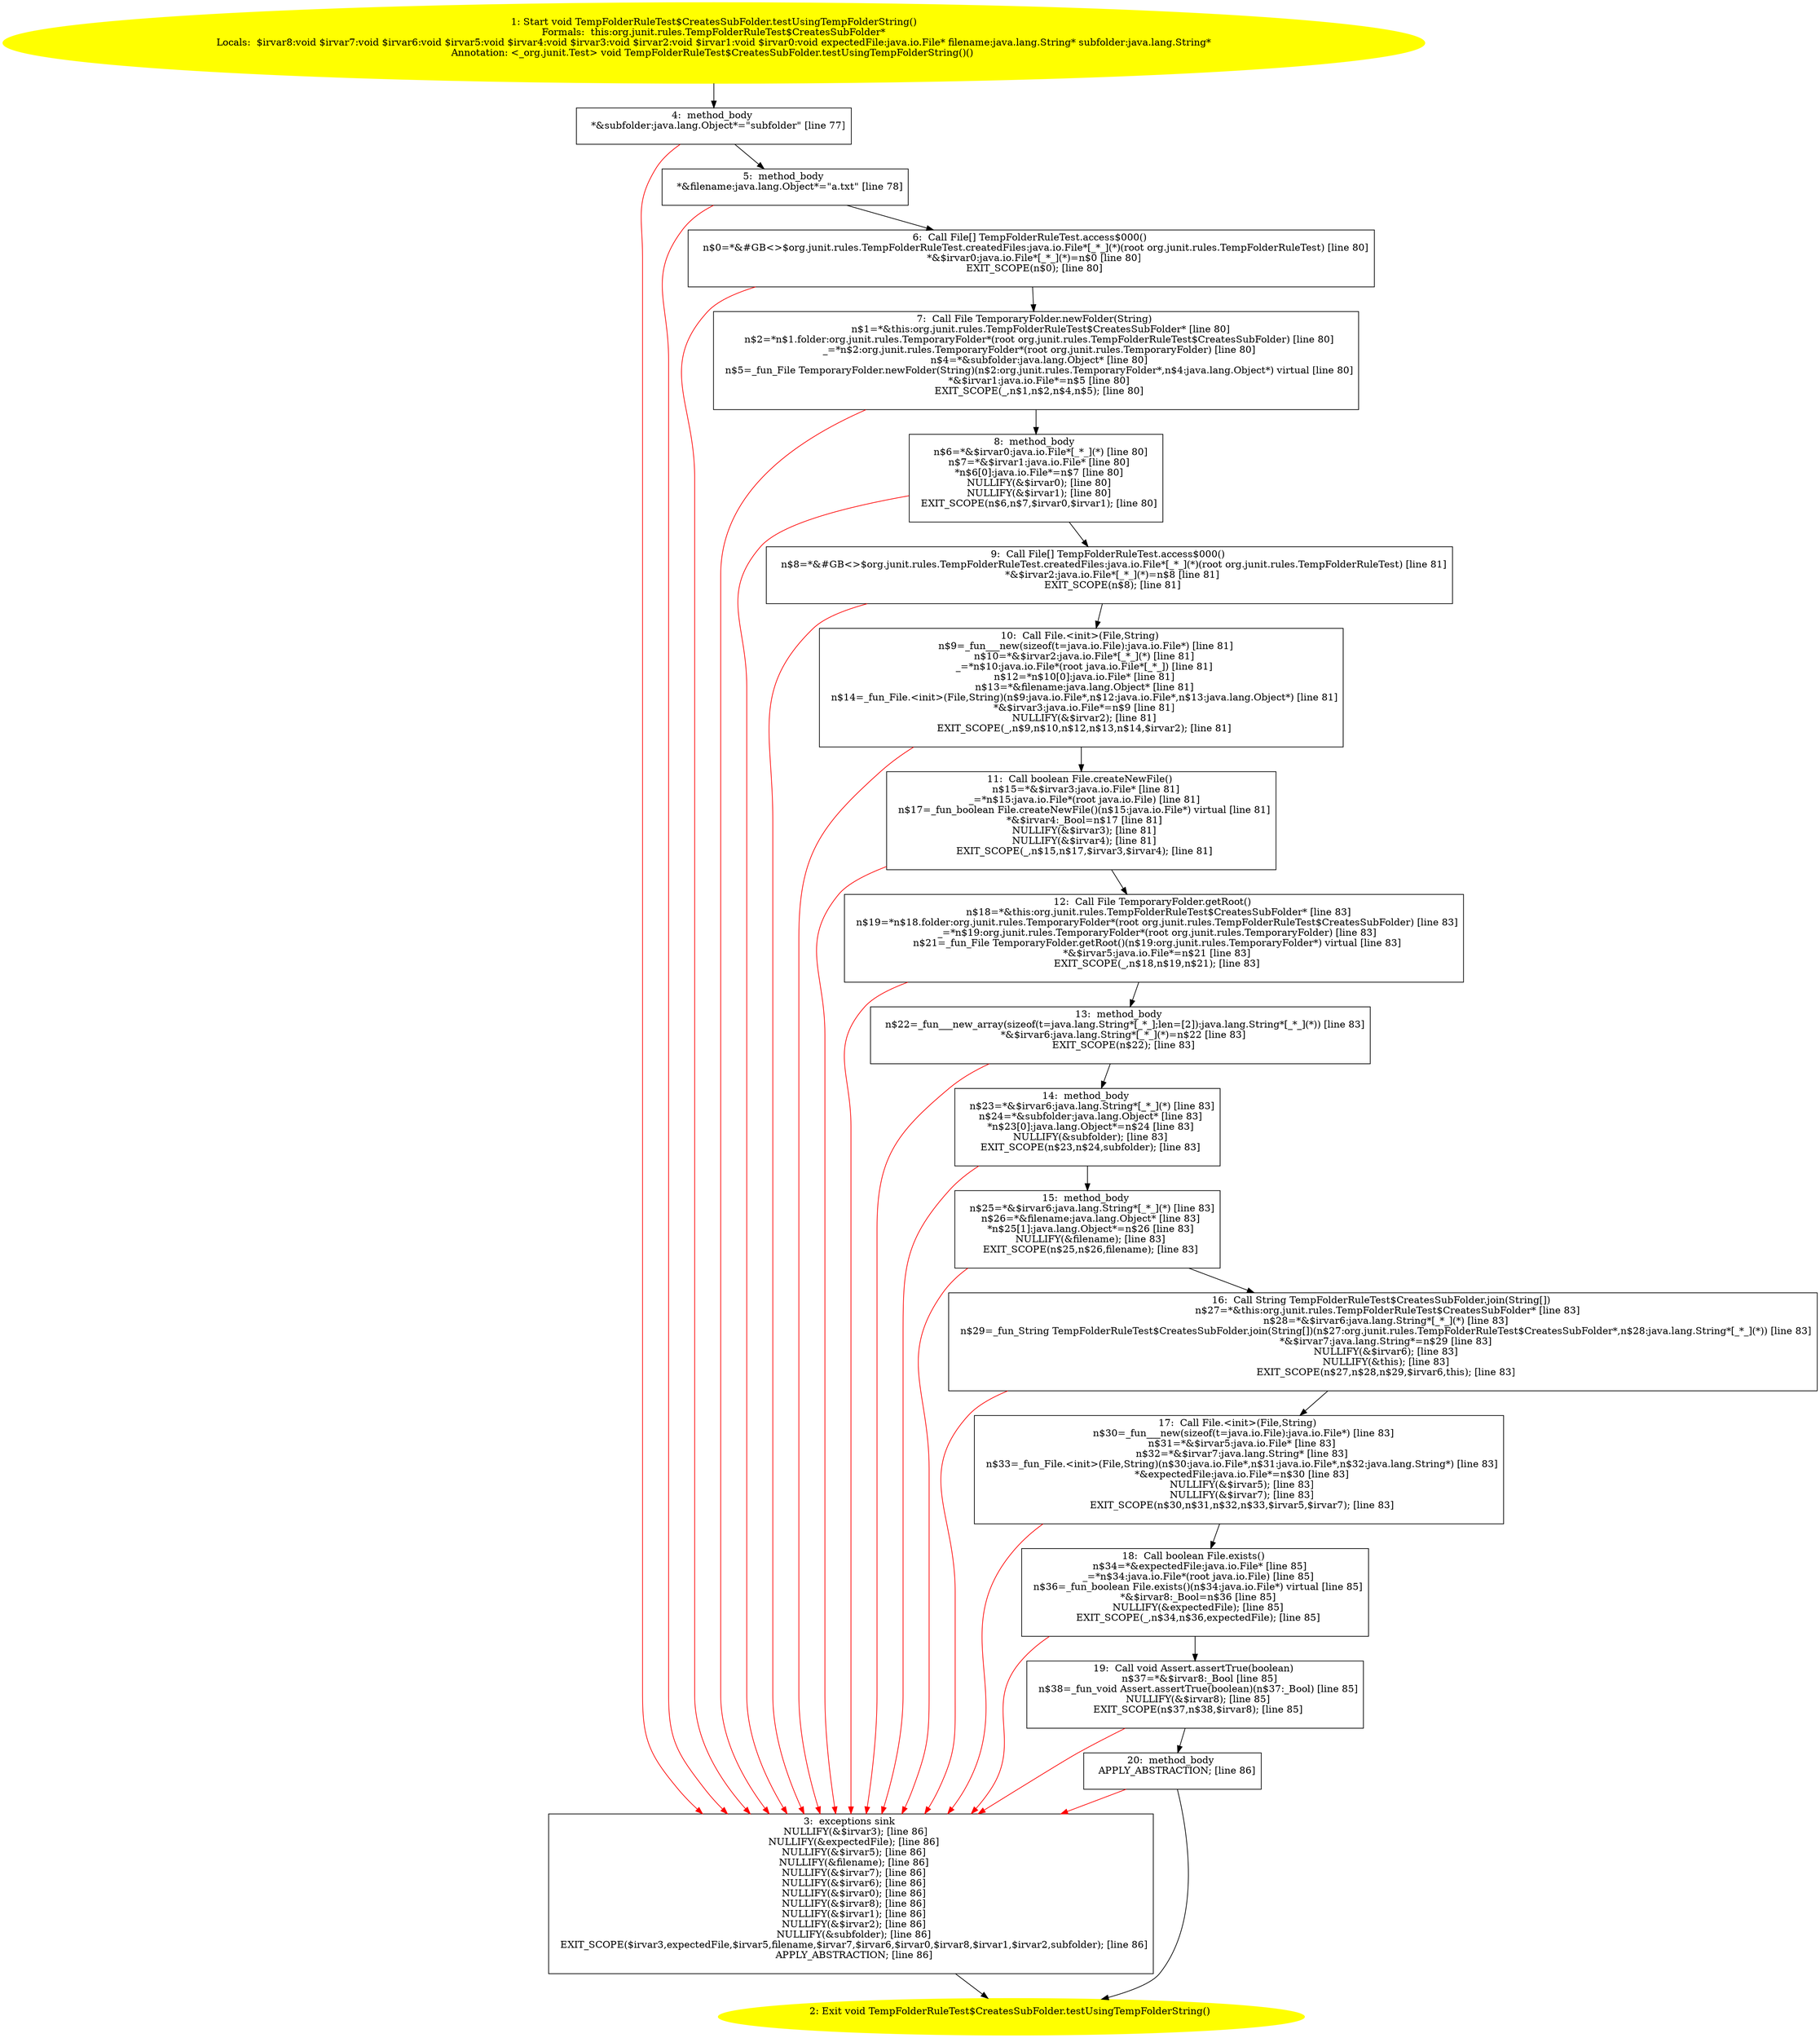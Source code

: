 /* @generated */
digraph cfg {
"org.junit.rules.TempFolderRuleTest$CreatesSubFolder.testUsingTempFolderString():void.5dfdf8af6e761fcc271ae218744d25b3_1" [label="1: Start void TempFolderRuleTest$CreatesSubFolder.testUsingTempFolderString()\nFormals:  this:org.junit.rules.TempFolderRuleTest$CreatesSubFolder*\nLocals:  $irvar8:void $irvar7:void $irvar6:void $irvar5:void $irvar4:void $irvar3:void $irvar2:void $irvar1:void $irvar0:void expectedFile:java.io.File* filename:java.lang.String* subfolder:java.lang.String*\nAnnotation: <_org.junit.Test> void TempFolderRuleTest$CreatesSubFolder.testUsingTempFolderString()() \n  " color=yellow style=filled]
	

	 "org.junit.rules.TempFolderRuleTest$CreatesSubFolder.testUsingTempFolderString():void.5dfdf8af6e761fcc271ae218744d25b3_1" -> "org.junit.rules.TempFolderRuleTest$CreatesSubFolder.testUsingTempFolderString():void.5dfdf8af6e761fcc271ae218744d25b3_4" ;
"org.junit.rules.TempFolderRuleTest$CreatesSubFolder.testUsingTempFolderString():void.5dfdf8af6e761fcc271ae218744d25b3_2" [label="2: Exit void TempFolderRuleTest$CreatesSubFolder.testUsingTempFolderString() \n  " color=yellow style=filled]
	

"org.junit.rules.TempFolderRuleTest$CreatesSubFolder.testUsingTempFolderString():void.5dfdf8af6e761fcc271ae218744d25b3_3" [label="3:  exceptions sink \n   NULLIFY(&$irvar3); [line 86]\n  NULLIFY(&expectedFile); [line 86]\n  NULLIFY(&$irvar5); [line 86]\n  NULLIFY(&filename); [line 86]\n  NULLIFY(&$irvar7); [line 86]\n  NULLIFY(&$irvar6); [line 86]\n  NULLIFY(&$irvar0); [line 86]\n  NULLIFY(&$irvar8); [line 86]\n  NULLIFY(&$irvar1); [line 86]\n  NULLIFY(&$irvar2); [line 86]\n  NULLIFY(&subfolder); [line 86]\n  EXIT_SCOPE($irvar3,expectedFile,$irvar5,filename,$irvar7,$irvar6,$irvar0,$irvar8,$irvar1,$irvar2,subfolder); [line 86]\n  APPLY_ABSTRACTION; [line 86]\n " shape="box"]
	

	 "org.junit.rules.TempFolderRuleTest$CreatesSubFolder.testUsingTempFolderString():void.5dfdf8af6e761fcc271ae218744d25b3_3" -> "org.junit.rules.TempFolderRuleTest$CreatesSubFolder.testUsingTempFolderString():void.5dfdf8af6e761fcc271ae218744d25b3_2" ;
"org.junit.rules.TempFolderRuleTest$CreatesSubFolder.testUsingTempFolderString():void.5dfdf8af6e761fcc271ae218744d25b3_4" [label="4:  method_body \n   *&subfolder:java.lang.Object*=\"subfolder\" [line 77]\n " shape="box"]
	

	 "org.junit.rules.TempFolderRuleTest$CreatesSubFolder.testUsingTempFolderString():void.5dfdf8af6e761fcc271ae218744d25b3_4" -> "org.junit.rules.TempFolderRuleTest$CreatesSubFolder.testUsingTempFolderString():void.5dfdf8af6e761fcc271ae218744d25b3_5" ;
	 "org.junit.rules.TempFolderRuleTest$CreatesSubFolder.testUsingTempFolderString():void.5dfdf8af6e761fcc271ae218744d25b3_4" -> "org.junit.rules.TempFolderRuleTest$CreatesSubFolder.testUsingTempFolderString():void.5dfdf8af6e761fcc271ae218744d25b3_3" [color="red" ];
"org.junit.rules.TempFolderRuleTest$CreatesSubFolder.testUsingTempFolderString():void.5dfdf8af6e761fcc271ae218744d25b3_5" [label="5:  method_body \n   *&filename:java.lang.Object*=\"a.txt\" [line 78]\n " shape="box"]
	

	 "org.junit.rules.TempFolderRuleTest$CreatesSubFolder.testUsingTempFolderString():void.5dfdf8af6e761fcc271ae218744d25b3_5" -> "org.junit.rules.TempFolderRuleTest$CreatesSubFolder.testUsingTempFolderString():void.5dfdf8af6e761fcc271ae218744d25b3_6" ;
	 "org.junit.rules.TempFolderRuleTest$CreatesSubFolder.testUsingTempFolderString():void.5dfdf8af6e761fcc271ae218744d25b3_5" -> "org.junit.rules.TempFolderRuleTest$CreatesSubFolder.testUsingTempFolderString():void.5dfdf8af6e761fcc271ae218744d25b3_3" [color="red" ];
"org.junit.rules.TempFolderRuleTest$CreatesSubFolder.testUsingTempFolderString():void.5dfdf8af6e761fcc271ae218744d25b3_6" [label="6:  Call File[] TempFolderRuleTest.access$000() \n   n$0=*&#GB<>$org.junit.rules.TempFolderRuleTest.createdFiles:java.io.File*[_*_](*)(root org.junit.rules.TempFolderRuleTest) [line 80]\n  *&$irvar0:java.io.File*[_*_](*)=n$0 [line 80]\n  EXIT_SCOPE(n$0); [line 80]\n " shape="box"]
	

	 "org.junit.rules.TempFolderRuleTest$CreatesSubFolder.testUsingTempFolderString():void.5dfdf8af6e761fcc271ae218744d25b3_6" -> "org.junit.rules.TempFolderRuleTest$CreatesSubFolder.testUsingTempFolderString():void.5dfdf8af6e761fcc271ae218744d25b3_7" ;
	 "org.junit.rules.TempFolderRuleTest$CreatesSubFolder.testUsingTempFolderString():void.5dfdf8af6e761fcc271ae218744d25b3_6" -> "org.junit.rules.TempFolderRuleTest$CreatesSubFolder.testUsingTempFolderString():void.5dfdf8af6e761fcc271ae218744d25b3_3" [color="red" ];
"org.junit.rules.TempFolderRuleTest$CreatesSubFolder.testUsingTempFolderString():void.5dfdf8af6e761fcc271ae218744d25b3_7" [label="7:  Call File TemporaryFolder.newFolder(String) \n   n$1=*&this:org.junit.rules.TempFolderRuleTest$CreatesSubFolder* [line 80]\n  n$2=*n$1.folder:org.junit.rules.TemporaryFolder*(root org.junit.rules.TempFolderRuleTest$CreatesSubFolder) [line 80]\n  _=*n$2:org.junit.rules.TemporaryFolder*(root org.junit.rules.TemporaryFolder) [line 80]\n  n$4=*&subfolder:java.lang.Object* [line 80]\n  n$5=_fun_File TemporaryFolder.newFolder(String)(n$2:org.junit.rules.TemporaryFolder*,n$4:java.lang.Object*) virtual [line 80]\n  *&$irvar1:java.io.File*=n$5 [line 80]\n  EXIT_SCOPE(_,n$1,n$2,n$4,n$5); [line 80]\n " shape="box"]
	

	 "org.junit.rules.TempFolderRuleTest$CreatesSubFolder.testUsingTempFolderString():void.5dfdf8af6e761fcc271ae218744d25b3_7" -> "org.junit.rules.TempFolderRuleTest$CreatesSubFolder.testUsingTempFolderString():void.5dfdf8af6e761fcc271ae218744d25b3_8" ;
	 "org.junit.rules.TempFolderRuleTest$CreatesSubFolder.testUsingTempFolderString():void.5dfdf8af6e761fcc271ae218744d25b3_7" -> "org.junit.rules.TempFolderRuleTest$CreatesSubFolder.testUsingTempFolderString():void.5dfdf8af6e761fcc271ae218744d25b3_3" [color="red" ];
"org.junit.rules.TempFolderRuleTest$CreatesSubFolder.testUsingTempFolderString():void.5dfdf8af6e761fcc271ae218744d25b3_8" [label="8:  method_body \n   n$6=*&$irvar0:java.io.File*[_*_](*) [line 80]\n  n$7=*&$irvar1:java.io.File* [line 80]\n  *n$6[0]:java.io.File*=n$7 [line 80]\n  NULLIFY(&$irvar0); [line 80]\n  NULLIFY(&$irvar1); [line 80]\n  EXIT_SCOPE(n$6,n$7,$irvar0,$irvar1); [line 80]\n " shape="box"]
	

	 "org.junit.rules.TempFolderRuleTest$CreatesSubFolder.testUsingTempFolderString():void.5dfdf8af6e761fcc271ae218744d25b3_8" -> "org.junit.rules.TempFolderRuleTest$CreatesSubFolder.testUsingTempFolderString():void.5dfdf8af6e761fcc271ae218744d25b3_9" ;
	 "org.junit.rules.TempFolderRuleTest$CreatesSubFolder.testUsingTempFolderString():void.5dfdf8af6e761fcc271ae218744d25b3_8" -> "org.junit.rules.TempFolderRuleTest$CreatesSubFolder.testUsingTempFolderString():void.5dfdf8af6e761fcc271ae218744d25b3_3" [color="red" ];
"org.junit.rules.TempFolderRuleTest$CreatesSubFolder.testUsingTempFolderString():void.5dfdf8af6e761fcc271ae218744d25b3_9" [label="9:  Call File[] TempFolderRuleTest.access$000() \n   n$8=*&#GB<>$org.junit.rules.TempFolderRuleTest.createdFiles:java.io.File*[_*_](*)(root org.junit.rules.TempFolderRuleTest) [line 81]\n  *&$irvar2:java.io.File*[_*_](*)=n$8 [line 81]\n  EXIT_SCOPE(n$8); [line 81]\n " shape="box"]
	

	 "org.junit.rules.TempFolderRuleTest$CreatesSubFolder.testUsingTempFolderString():void.5dfdf8af6e761fcc271ae218744d25b3_9" -> "org.junit.rules.TempFolderRuleTest$CreatesSubFolder.testUsingTempFolderString():void.5dfdf8af6e761fcc271ae218744d25b3_10" ;
	 "org.junit.rules.TempFolderRuleTest$CreatesSubFolder.testUsingTempFolderString():void.5dfdf8af6e761fcc271ae218744d25b3_9" -> "org.junit.rules.TempFolderRuleTest$CreatesSubFolder.testUsingTempFolderString():void.5dfdf8af6e761fcc271ae218744d25b3_3" [color="red" ];
"org.junit.rules.TempFolderRuleTest$CreatesSubFolder.testUsingTempFolderString():void.5dfdf8af6e761fcc271ae218744d25b3_10" [label="10:  Call File.<init>(File,String) \n   n$9=_fun___new(sizeof(t=java.io.File):java.io.File*) [line 81]\n  n$10=*&$irvar2:java.io.File*[_*_](*) [line 81]\n  _=*n$10:java.io.File*(root java.io.File*[_*_]) [line 81]\n  n$12=*n$10[0]:java.io.File* [line 81]\n  n$13=*&filename:java.lang.Object* [line 81]\n  n$14=_fun_File.<init>(File,String)(n$9:java.io.File*,n$12:java.io.File*,n$13:java.lang.Object*) [line 81]\n  *&$irvar3:java.io.File*=n$9 [line 81]\n  NULLIFY(&$irvar2); [line 81]\n  EXIT_SCOPE(_,n$9,n$10,n$12,n$13,n$14,$irvar2); [line 81]\n " shape="box"]
	

	 "org.junit.rules.TempFolderRuleTest$CreatesSubFolder.testUsingTempFolderString():void.5dfdf8af6e761fcc271ae218744d25b3_10" -> "org.junit.rules.TempFolderRuleTest$CreatesSubFolder.testUsingTempFolderString():void.5dfdf8af6e761fcc271ae218744d25b3_11" ;
	 "org.junit.rules.TempFolderRuleTest$CreatesSubFolder.testUsingTempFolderString():void.5dfdf8af6e761fcc271ae218744d25b3_10" -> "org.junit.rules.TempFolderRuleTest$CreatesSubFolder.testUsingTempFolderString():void.5dfdf8af6e761fcc271ae218744d25b3_3" [color="red" ];
"org.junit.rules.TempFolderRuleTest$CreatesSubFolder.testUsingTempFolderString():void.5dfdf8af6e761fcc271ae218744d25b3_11" [label="11:  Call boolean File.createNewFile() \n   n$15=*&$irvar3:java.io.File* [line 81]\n  _=*n$15:java.io.File*(root java.io.File) [line 81]\n  n$17=_fun_boolean File.createNewFile()(n$15:java.io.File*) virtual [line 81]\n  *&$irvar4:_Bool=n$17 [line 81]\n  NULLIFY(&$irvar3); [line 81]\n  NULLIFY(&$irvar4); [line 81]\n  EXIT_SCOPE(_,n$15,n$17,$irvar3,$irvar4); [line 81]\n " shape="box"]
	

	 "org.junit.rules.TempFolderRuleTest$CreatesSubFolder.testUsingTempFolderString():void.5dfdf8af6e761fcc271ae218744d25b3_11" -> "org.junit.rules.TempFolderRuleTest$CreatesSubFolder.testUsingTempFolderString():void.5dfdf8af6e761fcc271ae218744d25b3_12" ;
	 "org.junit.rules.TempFolderRuleTest$CreatesSubFolder.testUsingTempFolderString():void.5dfdf8af6e761fcc271ae218744d25b3_11" -> "org.junit.rules.TempFolderRuleTest$CreatesSubFolder.testUsingTempFolderString():void.5dfdf8af6e761fcc271ae218744d25b3_3" [color="red" ];
"org.junit.rules.TempFolderRuleTest$CreatesSubFolder.testUsingTempFolderString():void.5dfdf8af6e761fcc271ae218744d25b3_12" [label="12:  Call File TemporaryFolder.getRoot() \n   n$18=*&this:org.junit.rules.TempFolderRuleTest$CreatesSubFolder* [line 83]\n  n$19=*n$18.folder:org.junit.rules.TemporaryFolder*(root org.junit.rules.TempFolderRuleTest$CreatesSubFolder) [line 83]\n  _=*n$19:org.junit.rules.TemporaryFolder*(root org.junit.rules.TemporaryFolder) [line 83]\n  n$21=_fun_File TemporaryFolder.getRoot()(n$19:org.junit.rules.TemporaryFolder*) virtual [line 83]\n  *&$irvar5:java.io.File*=n$21 [line 83]\n  EXIT_SCOPE(_,n$18,n$19,n$21); [line 83]\n " shape="box"]
	

	 "org.junit.rules.TempFolderRuleTest$CreatesSubFolder.testUsingTempFolderString():void.5dfdf8af6e761fcc271ae218744d25b3_12" -> "org.junit.rules.TempFolderRuleTest$CreatesSubFolder.testUsingTempFolderString():void.5dfdf8af6e761fcc271ae218744d25b3_13" ;
	 "org.junit.rules.TempFolderRuleTest$CreatesSubFolder.testUsingTempFolderString():void.5dfdf8af6e761fcc271ae218744d25b3_12" -> "org.junit.rules.TempFolderRuleTest$CreatesSubFolder.testUsingTempFolderString():void.5dfdf8af6e761fcc271ae218744d25b3_3" [color="red" ];
"org.junit.rules.TempFolderRuleTest$CreatesSubFolder.testUsingTempFolderString():void.5dfdf8af6e761fcc271ae218744d25b3_13" [label="13:  method_body \n   n$22=_fun___new_array(sizeof(t=java.lang.String*[_*_];len=[2]):java.lang.String*[_*_](*)) [line 83]\n  *&$irvar6:java.lang.String*[_*_](*)=n$22 [line 83]\n  EXIT_SCOPE(n$22); [line 83]\n " shape="box"]
	

	 "org.junit.rules.TempFolderRuleTest$CreatesSubFolder.testUsingTempFolderString():void.5dfdf8af6e761fcc271ae218744d25b3_13" -> "org.junit.rules.TempFolderRuleTest$CreatesSubFolder.testUsingTempFolderString():void.5dfdf8af6e761fcc271ae218744d25b3_14" ;
	 "org.junit.rules.TempFolderRuleTest$CreatesSubFolder.testUsingTempFolderString():void.5dfdf8af6e761fcc271ae218744d25b3_13" -> "org.junit.rules.TempFolderRuleTest$CreatesSubFolder.testUsingTempFolderString():void.5dfdf8af6e761fcc271ae218744d25b3_3" [color="red" ];
"org.junit.rules.TempFolderRuleTest$CreatesSubFolder.testUsingTempFolderString():void.5dfdf8af6e761fcc271ae218744d25b3_14" [label="14:  method_body \n   n$23=*&$irvar6:java.lang.String*[_*_](*) [line 83]\n  n$24=*&subfolder:java.lang.Object* [line 83]\n  *n$23[0]:java.lang.Object*=n$24 [line 83]\n  NULLIFY(&subfolder); [line 83]\n  EXIT_SCOPE(n$23,n$24,subfolder); [line 83]\n " shape="box"]
	

	 "org.junit.rules.TempFolderRuleTest$CreatesSubFolder.testUsingTempFolderString():void.5dfdf8af6e761fcc271ae218744d25b3_14" -> "org.junit.rules.TempFolderRuleTest$CreatesSubFolder.testUsingTempFolderString():void.5dfdf8af6e761fcc271ae218744d25b3_15" ;
	 "org.junit.rules.TempFolderRuleTest$CreatesSubFolder.testUsingTempFolderString():void.5dfdf8af6e761fcc271ae218744d25b3_14" -> "org.junit.rules.TempFolderRuleTest$CreatesSubFolder.testUsingTempFolderString():void.5dfdf8af6e761fcc271ae218744d25b3_3" [color="red" ];
"org.junit.rules.TempFolderRuleTest$CreatesSubFolder.testUsingTempFolderString():void.5dfdf8af6e761fcc271ae218744d25b3_15" [label="15:  method_body \n   n$25=*&$irvar6:java.lang.String*[_*_](*) [line 83]\n  n$26=*&filename:java.lang.Object* [line 83]\n  *n$25[1]:java.lang.Object*=n$26 [line 83]\n  NULLIFY(&filename); [line 83]\n  EXIT_SCOPE(n$25,n$26,filename); [line 83]\n " shape="box"]
	

	 "org.junit.rules.TempFolderRuleTest$CreatesSubFolder.testUsingTempFolderString():void.5dfdf8af6e761fcc271ae218744d25b3_15" -> "org.junit.rules.TempFolderRuleTest$CreatesSubFolder.testUsingTempFolderString():void.5dfdf8af6e761fcc271ae218744d25b3_16" ;
	 "org.junit.rules.TempFolderRuleTest$CreatesSubFolder.testUsingTempFolderString():void.5dfdf8af6e761fcc271ae218744d25b3_15" -> "org.junit.rules.TempFolderRuleTest$CreatesSubFolder.testUsingTempFolderString():void.5dfdf8af6e761fcc271ae218744d25b3_3" [color="red" ];
"org.junit.rules.TempFolderRuleTest$CreatesSubFolder.testUsingTempFolderString():void.5dfdf8af6e761fcc271ae218744d25b3_16" [label="16:  Call String TempFolderRuleTest$CreatesSubFolder.join(String[]) \n   n$27=*&this:org.junit.rules.TempFolderRuleTest$CreatesSubFolder* [line 83]\n  n$28=*&$irvar6:java.lang.String*[_*_](*) [line 83]\n  n$29=_fun_String TempFolderRuleTest$CreatesSubFolder.join(String[])(n$27:org.junit.rules.TempFolderRuleTest$CreatesSubFolder*,n$28:java.lang.String*[_*_](*)) [line 83]\n  *&$irvar7:java.lang.String*=n$29 [line 83]\n  NULLIFY(&$irvar6); [line 83]\n  NULLIFY(&this); [line 83]\n  EXIT_SCOPE(n$27,n$28,n$29,$irvar6,this); [line 83]\n " shape="box"]
	

	 "org.junit.rules.TempFolderRuleTest$CreatesSubFolder.testUsingTempFolderString():void.5dfdf8af6e761fcc271ae218744d25b3_16" -> "org.junit.rules.TempFolderRuleTest$CreatesSubFolder.testUsingTempFolderString():void.5dfdf8af6e761fcc271ae218744d25b3_17" ;
	 "org.junit.rules.TempFolderRuleTest$CreatesSubFolder.testUsingTempFolderString():void.5dfdf8af6e761fcc271ae218744d25b3_16" -> "org.junit.rules.TempFolderRuleTest$CreatesSubFolder.testUsingTempFolderString():void.5dfdf8af6e761fcc271ae218744d25b3_3" [color="red" ];
"org.junit.rules.TempFolderRuleTest$CreatesSubFolder.testUsingTempFolderString():void.5dfdf8af6e761fcc271ae218744d25b3_17" [label="17:  Call File.<init>(File,String) \n   n$30=_fun___new(sizeof(t=java.io.File):java.io.File*) [line 83]\n  n$31=*&$irvar5:java.io.File* [line 83]\n  n$32=*&$irvar7:java.lang.String* [line 83]\n  n$33=_fun_File.<init>(File,String)(n$30:java.io.File*,n$31:java.io.File*,n$32:java.lang.String*) [line 83]\n  *&expectedFile:java.io.File*=n$30 [line 83]\n  NULLIFY(&$irvar5); [line 83]\n  NULLIFY(&$irvar7); [line 83]\n  EXIT_SCOPE(n$30,n$31,n$32,n$33,$irvar5,$irvar7); [line 83]\n " shape="box"]
	

	 "org.junit.rules.TempFolderRuleTest$CreatesSubFolder.testUsingTempFolderString():void.5dfdf8af6e761fcc271ae218744d25b3_17" -> "org.junit.rules.TempFolderRuleTest$CreatesSubFolder.testUsingTempFolderString():void.5dfdf8af6e761fcc271ae218744d25b3_18" ;
	 "org.junit.rules.TempFolderRuleTest$CreatesSubFolder.testUsingTempFolderString():void.5dfdf8af6e761fcc271ae218744d25b3_17" -> "org.junit.rules.TempFolderRuleTest$CreatesSubFolder.testUsingTempFolderString():void.5dfdf8af6e761fcc271ae218744d25b3_3" [color="red" ];
"org.junit.rules.TempFolderRuleTest$CreatesSubFolder.testUsingTempFolderString():void.5dfdf8af6e761fcc271ae218744d25b3_18" [label="18:  Call boolean File.exists() \n   n$34=*&expectedFile:java.io.File* [line 85]\n  _=*n$34:java.io.File*(root java.io.File) [line 85]\n  n$36=_fun_boolean File.exists()(n$34:java.io.File*) virtual [line 85]\n  *&$irvar8:_Bool=n$36 [line 85]\n  NULLIFY(&expectedFile); [line 85]\n  EXIT_SCOPE(_,n$34,n$36,expectedFile); [line 85]\n " shape="box"]
	

	 "org.junit.rules.TempFolderRuleTest$CreatesSubFolder.testUsingTempFolderString():void.5dfdf8af6e761fcc271ae218744d25b3_18" -> "org.junit.rules.TempFolderRuleTest$CreatesSubFolder.testUsingTempFolderString():void.5dfdf8af6e761fcc271ae218744d25b3_19" ;
	 "org.junit.rules.TempFolderRuleTest$CreatesSubFolder.testUsingTempFolderString():void.5dfdf8af6e761fcc271ae218744d25b3_18" -> "org.junit.rules.TempFolderRuleTest$CreatesSubFolder.testUsingTempFolderString():void.5dfdf8af6e761fcc271ae218744d25b3_3" [color="red" ];
"org.junit.rules.TempFolderRuleTest$CreatesSubFolder.testUsingTempFolderString():void.5dfdf8af6e761fcc271ae218744d25b3_19" [label="19:  Call void Assert.assertTrue(boolean) \n   n$37=*&$irvar8:_Bool [line 85]\n  n$38=_fun_void Assert.assertTrue(boolean)(n$37:_Bool) [line 85]\n  NULLIFY(&$irvar8); [line 85]\n  EXIT_SCOPE(n$37,n$38,$irvar8); [line 85]\n " shape="box"]
	

	 "org.junit.rules.TempFolderRuleTest$CreatesSubFolder.testUsingTempFolderString():void.5dfdf8af6e761fcc271ae218744d25b3_19" -> "org.junit.rules.TempFolderRuleTest$CreatesSubFolder.testUsingTempFolderString():void.5dfdf8af6e761fcc271ae218744d25b3_20" ;
	 "org.junit.rules.TempFolderRuleTest$CreatesSubFolder.testUsingTempFolderString():void.5dfdf8af6e761fcc271ae218744d25b3_19" -> "org.junit.rules.TempFolderRuleTest$CreatesSubFolder.testUsingTempFolderString():void.5dfdf8af6e761fcc271ae218744d25b3_3" [color="red" ];
"org.junit.rules.TempFolderRuleTest$CreatesSubFolder.testUsingTempFolderString():void.5dfdf8af6e761fcc271ae218744d25b3_20" [label="20:  method_body \n   APPLY_ABSTRACTION; [line 86]\n " shape="box"]
	

	 "org.junit.rules.TempFolderRuleTest$CreatesSubFolder.testUsingTempFolderString():void.5dfdf8af6e761fcc271ae218744d25b3_20" -> "org.junit.rules.TempFolderRuleTest$CreatesSubFolder.testUsingTempFolderString():void.5dfdf8af6e761fcc271ae218744d25b3_2" ;
	 "org.junit.rules.TempFolderRuleTest$CreatesSubFolder.testUsingTempFolderString():void.5dfdf8af6e761fcc271ae218744d25b3_20" -> "org.junit.rules.TempFolderRuleTest$CreatesSubFolder.testUsingTempFolderString():void.5dfdf8af6e761fcc271ae218744d25b3_3" [color="red" ];
}
